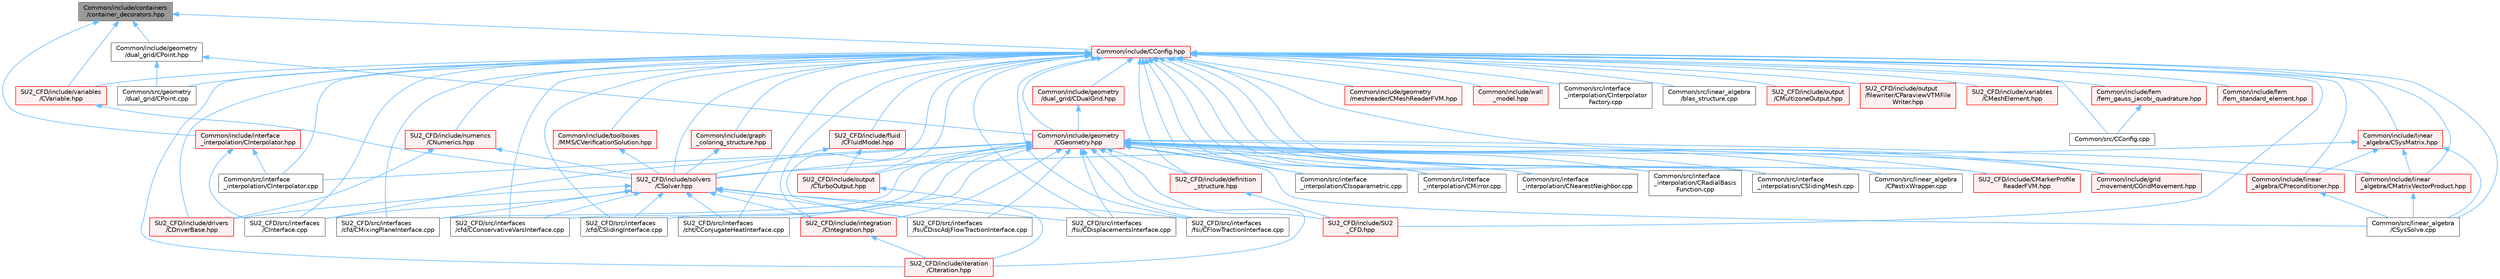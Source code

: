 digraph "Common/include/containers/container_decorators.hpp"
{
 // LATEX_PDF_SIZE
  bgcolor="transparent";
  edge [fontname=Helvetica,fontsize=10,labelfontname=Helvetica,labelfontsize=10];
  node [fontname=Helvetica,fontsize=10,shape=box,height=0.2,width=0.4];
  Node1 [id="Node000001",label="Common/include/containers\l/container_decorators.hpp",height=0.2,width=0.4,color="gray40", fillcolor="grey60", style="filled", fontcolor="black",tooltip="Collection of small classes that decorate C2DContainer to augment its functionality,..."];
  Node1 -> Node2 [id="edge1_Node000001_Node000002",dir="back",color="steelblue1",style="solid",tooltip=" "];
  Node2 [id="Node000002",label="Common/include/CConfig.hpp",height=0.2,width=0.4,color="red", fillcolor="#FFF0F0", style="filled",URL="$CConfig_8hpp.html",tooltip="All the information about the definition of the physical problem. The subroutines and functions are i..."];
  Node2 -> Node3 [id="edge2_Node000002_Node000003",dir="back",color="steelblue1",style="solid",tooltip=" "];
  Node3 [id="Node000003",label="Common/include/fem\l/fem_gauss_jacobi_quadrature.hpp",height=0.2,width=0.4,color="red", fillcolor="#FFF0F0", style="filled",URL="$fem__gauss__jacobi__quadrature_8hpp.html",tooltip="Headers of the functions to compute the integration points of the Gauss Jacobi quadrature rules...."];
  Node3 -> Node4 [id="edge3_Node000003_Node000004",dir="back",color="steelblue1",style="solid",tooltip=" "];
  Node4 [id="Node000004",label="Common/src/CConfig.cpp",height=0.2,width=0.4,color="grey40", fillcolor="white", style="filled",URL="$CConfig_8cpp.html",tooltip="Main file for managing the config file."];
  Node2 -> Node8 [id="edge4_Node000002_Node000008",dir="back",color="steelblue1",style="solid",tooltip=" "];
  Node8 [id="Node000008",label="Common/include/fem\l/fem_standard_element.hpp",height=0.2,width=0.4,color="red", fillcolor="#FFF0F0", style="filled",URL="$fem__standard__element_8hpp.html",tooltip="Headers of the main functions for the FEM standard elements. The functions are in the fem_standard_el..."];
  Node2 -> Node167 [id="edge5_Node000002_Node000167",dir="back",color="steelblue1",style="solid",tooltip=" "];
  Node167 [id="Node000167",label="Common/include/geometry\l/CGeometry.hpp",height=0.2,width=0.4,color="red", fillcolor="#FFF0F0", style="filled",URL="$CGeometry_8hpp.html",tooltip="Headers of the main subroutines for creating the geometrical structure. The subroutines and functions..."];
  Node167 -> Node178 [id="edge6_Node000167_Node000178",dir="back",color="steelblue1",style="solid",tooltip=" "];
  Node178 [id="Node000178",label="Common/include/grid\l_movement/CGridMovement.hpp",height=0.2,width=0.4,color="red", fillcolor="#FFF0F0", style="filled",URL="$CGridMovement_8hpp.html",tooltip="Headers of the CGridMovement class."];
  Node167 -> Node186 [id="edge7_Node000167_Node000186",dir="back",color="steelblue1",style="solid",tooltip=" "];
  Node186 [id="Node000186",label="Common/include/linear\l_algebra/CMatrixVectorProduct.hpp",height=0.2,width=0.4,color="red", fillcolor="#FFF0F0", style="filled",URL="$CMatrixVectorProduct_8hpp.html",tooltip="Headers for the classes related to sparse matrix-vector product wrappers. The actual operations are c..."];
  Node186 -> Node187 [id="edge8_Node000186_Node000187",dir="back",color="steelblue1",style="solid",tooltip=" "];
  Node187 [id="Node000187",label="Common/src/linear_algebra\l/CSysSolve.cpp",height=0.2,width=0.4,color="grey40", fillcolor="white", style="filled",URL="$CSysSolve_8cpp.html",tooltip="Main classes required for solving linear systems of equations."];
  Node167 -> Node188 [id="edge9_Node000167_Node000188",dir="back",color="steelblue1",style="solid",tooltip=" "];
  Node188 [id="Node000188",label="Common/include/linear\l_algebra/CPreconditioner.hpp",height=0.2,width=0.4,color="red", fillcolor="#FFF0F0", style="filled",URL="$CPreconditioner_8hpp.html",tooltip="Classes related to linear preconditioner wrappers. The actual operations are currently implemented mo..."];
  Node188 -> Node187 [id="edge10_Node000188_Node000187",dir="back",color="steelblue1",style="solid",tooltip=" "];
  Node167 -> Node190 [id="edge11_Node000167_Node000190",dir="back",color="steelblue1",style="solid",tooltip=" "];
  Node190 [id="Node000190",label="Common/src/interface\l_interpolation/CInterpolator.cpp",height=0.2,width=0.4,color="grey40", fillcolor="white", style="filled",URL="$CInterpolator_8cpp.html",tooltip="Definition of the base class for interface interpolation."];
  Node167 -> Node191 [id="edge12_Node000167_Node000191",dir="back",color="steelblue1",style="solid",tooltip=" "];
  Node191 [id="Node000191",label="Common/src/interface\l_interpolation/CIsoparametric.cpp",height=0.2,width=0.4,color="grey40", fillcolor="white", style="filled",URL="$CIsoparametric_8cpp.html",tooltip="Implementation isoparametric interpolation (using FE shape functions)."];
  Node167 -> Node192 [id="edge13_Node000167_Node000192",dir="back",color="steelblue1",style="solid",tooltip=" "];
  Node192 [id="Node000192",label="Common/src/interface\l_interpolation/CMirror.cpp",height=0.2,width=0.4,color="grey40", fillcolor="white", style="filled",URL="$CMirror_8cpp.html",tooltip="Implementation of mirror interpolation (conservative approach in FSI problems)."];
  Node167 -> Node193 [id="edge14_Node000167_Node000193",dir="back",color="steelblue1",style="solid",tooltip=" "];
  Node193 [id="Node000193",label="Common/src/interface\l_interpolation/CNearestNeighbor.cpp",height=0.2,width=0.4,color="grey40", fillcolor="white", style="filled",URL="$CNearestNeighbor_8cpp.html",tooltip="Implementation of nearest neighbor interpolation."];
  Node167 -> Node194 [id="edge15_Node000167_Node000194",dir="back",color="steelblue1",style="solid",tooltip=" "];
  Node194 [id="Node000194",label="Common/src/interface\l_interpolation/CRadialBasis\lFunction.cpp",height=0.2,width=0.4,color="grey40", fillcolor="white", style="filled",URL="$CRadialBasisFunction_8cpp.html",tooltip="Implementation of RBF interpolation."];
  Node167 -> Node195 [id="edge16_Node000167_Node000195",dir="back",color="steelblue1",style="solid",tooltip=" "];
  Node195 [id="Node000195",label="Common/src/interface\l_interpolation/CSlidingMesh.cpp",height=0.2,width=0.4,color="grey40", fillcolor="white", style="filled",URL="$CSlidingMesh_8cpp.html",tooltip="Implementation of sliding mesh interpolation."];
  Node167 -> Node196 [id="edge17_Node000167_Node000196",dir="back",color="steelblue1",style="solid",tooltip=" "];
  Node196 [id="Node000196",label="Common/src/linear_algebra\l/CPastixWrapper.cpp",height=0.2,width=0.4,color="grey40", fillcolor="white", style="filled",URL="$CPastixWrapper_8cpp.html",tooltip="An interface to the INRIA solver PaStiX (http://pastix.gforge.inria.fr/files/README-txt...."];
  Node167 -> Node187 [id="edge18_Node000167_Node000187",dir="back",color="steelblue1",style="solid",tooltip=" "];
  Node167 -> Node198 [id="edge19_Node000167_Node000198",dir="back",color="steelblue1",style="solid",tooltip=" "];
  Node198 [id="Node000198",label="SU2_CFD/include/CMarkerProfile\lReaderFVM.hpp",height=0.2,width=0.4,color="red", fillcolor="#FFF0F0", style="filled",URL="$CMarkerProfileReaderFVM_8hpp.html",tooltip="Header file for the class CMarkerProfileReaderFVM. The implementations are in the CMarkerProfileReade..."];
  Node167 -> Node12 [id="edge20_Node000167_Node000012",dir="back",color="steelblue1",style="solid",tooltip=" "];
  Node12 [id="Node000012",label="SU2_CFD/include/SU2\l_CFD.hpp",height=0.2,width=0.4,color="red", fillcolor="#FFF0F0", style="filled",URL="$SU2__CFD_8hpp.html",tooltip="Headers of the main subroutines of the code SU2_CFD. The subroutines and functions are in the SU2_CFD..."];
  Node167 -> Node14 [id="edge21_Node000167_Node000014",dir="back",color="steelblue1",style="solid",tooltip=" "];
  Node14 [id="Node000014",label="SU2_CFD/include/definition\l_structure.hpp",height=0.2,width=0.4,color="red", fillcolor="#FFF0F0", style="filled",URL="$definition__structure_8hpp.html",tooltip="Headers of the main subroutines used by SU2_CFD. The subroutines and functions are in the definition_..."];
  Node14 -> Node12 [id="edge22_Node000014_Node000012",dir="back",color="steelblue1",style="solid",tooltip=" "];
  Node167 -> Node38 [id="edge23_Node000167_Node000038",dir="back",color="steelblue1",style="solid",tooltip=" "];
  Node38 [id="Node000038",label="SU2_CFD/include/integration\l/CIntegration.hpp",height=0.2,width=0.4,color="red", fillcolor="#FFF0F0", style="filled",URL="$CIntegration_8hpp.html",tooltip="Declaration of the main routines to orchestrate space and time integration."];
  Node38 -> Node50 [id="edge24_Node000038_Node000050",dir="back",color="steelblue1",style="solid",tooltip=" "];
  Node50 [id="Node000050",label="SU2_CFD/include/iteration\l/CIteration.hpp",height=0.2,width=0.4,color="red", fillcolor="#FFF0F0", style="filled",URL="$CIteration_8hpp.html",tooltip="Headers of the iteration classes used by SU2_CFD. Each CIteration class represents an available physi..."];
  Node167 -> Node50 [id="edge25_Node000167_Node000050",dir="back",color="steelblue1",style="solid",tooltip=" "];
  Node167 -> Node203 [id="edge26_Node000167_Node000203",dir="back",color="steelblue1",style="solid",tooltip=" "];
  Node203 [id="Node000203",label="SU2_CFD/include/output\l/CTurboOutput.hpp",height=0.2,width=0.4,color="red", fillcolor="#FFF0F0", style="filled",URL="$CTurboOutput_8hpp.html",tooltip="Headers of the Turbomachinery Performance class."];
  Node203 -> Node50 [id="edge27_Node000203_Node000050",dir="back",color="steelblue1",style="solid",tooltip=" "];
  Node167 -> Node19 [id="edge28_Node000167_Node000019",dir="back",color="steelblue1",style="solid",tooltip=" "];
  Node19 [id="Node000019",label="SU2_CFD/include/solvers\l/CSolver.hpp",height=0.2,width=0.4,color="red", fillcolor="#FFF0F0", style="filled",URL="$CSolver_8hpp.html",tooltip="Headers of the CSolver class which is inherited by all of the other solvers."];
  Node19 -> Node30 [id="edge29_Node000019_Node000030",dir="back",color="steelblue1",style="solid",tooltip=" "];
  Node30 [id="Node000030",label="SU2_CFD/include/drivers\l/CDriverBase.hpp",height=0.2,width=0.4,color="red", fillcolor="#FFF0F0", style="filled",URL="$CDriverBase_8hpp.html",tooltip="Base class for all drivers."];
  Node19 -> Node38 [id="edge30_Node000019_Node000038",dir="back",color="steelblue1",style="solid",tooltip=" "];
  Node19 -> Node140 [id="edge31_Node000019_Node000140",dir="back",color="steelblue1",style="solid",tooltip=" "];
  Node140 [id="Node000140",label="SU2_CFD/src/interfaces\l/CInterface.cpp",height=0.2,width=0.4,color="grey40", fillcolor="white", style="filled",URL="$CInterface_8cpp.html",tooltip="Main subroutines for MPI transfer of information between zones."];
  Node19 -> Node141 [id="edge32_Node000019_Node000141",dir="back",color="steelblue1",style="solid",tooltip=" "];
  Node141 [id="Node000141",label="SU2_CFD/src/interfaces\l/cfd/CConservativeVarsInterface.cpp",height=0.2,width=0.4,color="grey40", fillcolor="white", style="filled",URL="$CConservativeVarsInterface_8cpp.html",tooltip="Declaration and inlines of the class to transfer conservative variables from a generic zone into anot..."];
  Node19 -> Node142 [id="edge33_Node000019_Node000142",dir="back",color="steelblue1",style="solid",tooltip=" "];
  Node142 [id="Node000142",label="SU2_CFD/src/interfaces\l/cfd/CMixingPlaneInterface.cpp",height=0.2,width=0.4,color="grey40", fillcolor="white", style="filled",URL="$CMixingPlaneInterface_8cpp.html",tooltip="Declaration and inlines of the class to transfer average variables needed for MixingPlane computation..."];
  Node19 -> Node143 [id="edge34_Node000019_Node000143",dir="back",color="steelblue1",style="solid",tooltip=" "];
  Node143 [id="Node000143",label="SU2_CFD/src/interfaces\l/cfd/CSlidingInterface.cpp",height=0.2,width=0.4,color="grey40", fillcolor="white", style="filled",URL="$CSlidingInterface_8cpp.html",tooltip="Declaration and inlines of the class to transfer conservative variables from a generic zone into anot..."];
  Node19 -> Node144 [id="edge35_Node000019_Node000144",dir="back",color="steelblue1",style="solid",tooltip=" "];
  Node144 [id="Node000144",label="SU2_CFD/src/interfaces\l/cht/CConjugateHeatInterface.cpp",height=0.2,width=0.4,color="grey40", fillcolor="white", style="filled",URL="$CConjugateHeatInterface_8cpp.html",tooltip="Declaration and inlines of the class to transfer temperature and heatflux density for conjugate heat ..."];
  Node19 -> Node145 [id="edge36_Node000019_Node000145",dir="back",color="steelblue1",style="solid",tooltip=" "];
  Node145 [id="Node000145",label="SU2_CFD/src/interfaces\l/fsi/CDiscAdjFlowTractionInterface.cpp",height=0.2,width=0.4,color="grey40", fillcolor="white", style="filled",URL="$CDiscAdjFlowTractionInterface_8cpp.html",tooltip="Declaration and inlines of the class to transfer flow tractions from a fluid zone into a structural z..."];
  Node19 -> Node146 [id="edge37_Node000019_Node000146",dir="back",color="steelblue1",style="solid",tooltip=" "];
  Node146 [id="Node000146",label="SU2_CFD/src/interfaces\l/fsi/CDisplacementsInterface.cpp",height=0.2,width=0.4,color="grey40", fillcolor="white", style="filled",URL="$CDisplacementsInterface_8cpp.html",tooltip="Main subroutines for transferring boundary displacements."];
  Node19 -> Node147 [id="edge38_Node000019_Node000147",dir="back",color="steelblue1",style="solid",tooltip=" "];
  Node147 [id="Node000147",label="SU2_CFD/src/interfaces\l/fsi/CFlowTractionInterface.cpp",height=0.2,width=0.4,color="grey40", fillcolor="white", style="filled",URL="$CFlowTractionInterface_8cpp.html",tooltip="Declaration and inlines of the class to transfer flow tractions from a fluid zone into a structural z..."];
  Node167 -> Node140 [id="edge39_Node000167_Node000140",dir="back",color="steelblue1",style="solid",tooltip=" "];
  Node167 -> Node141 [id="edge40_Node000167_Node000141",dir="back",color="steelblue1",style="solid",tooltip=" "];
  Node167 -> Node142 [id="edge41_Node000167_Node000142",dir="back",color="steelblue1",style="solid",tooltip=" "];
  Node167 -> Node143 [id="edge42_Node000167_Node000143",dir="back",color="steelblue1",style="solid",tooltip=" "];
  Node167 -> Node144 [id="edge43_Node000167_Node000144",dir="back",color="steelblue1",style="solid",tooltip=" "];
  Node167 -> Node145 [id="edge44_Node000167_Node000145",dir="back",color="steelblue1",style="solid",tooltip=" "];
  Node167 -> Node146 [id="edge45_Node000167_Node000146",dir="back",color="steelblue1",style="solid",tooltip=" "];
  Node167 -> Node147 [id="edge46_Node000167_Node000147",dir="back",color="steelblue1",style="solid",tooltip=" "];
  Node2 -> Node229 [id="edge47_Node000002_Node000229",dir="back",color="steelblue1",style="solid",tooltip=" "];
  Node229 [id="Node000229",label="Common/include/geometry\l/dual_grid/CDualGrid.hpp",height=0.2,width=0.4,color="red", fillcolor="#FFF0F0", style="filled",URL="$CDualGrid_8hpp.html",tooltip="Headers of the main subroutines for doing the complete dual grid structure. The subroutines and funct..."];
  Node229 -> Node167 [id="edge48_Node000229_Node000167",dir="back",color="steelblue1",style="solid",tooltip=" "];
  Node2 -> Node236 [id="edge49_Node000002_Node000236",dir="back",color="steelblue1",style="solid",tooltip=" "];
  Node236 [id="Node000236",label="Common/include/geometry\l/meshreader/CMeshReaderFVM.hpp",height=0.2,width=0.4,color="red", fillcolor="#FFF0F0", style="filled",URL="$CMeshReaderFVM_8hpp.html",tooltip="Header file for the class CMeshReaderFVM. The implementations are in the CMeshReaderFVM...."];
  Node2 -> Node246 [id="edge50_Node000002_Node000246",dir="back",color="steelblue1",style="solid",tooltip=" "];
  Node246 [id="Node000246",label="Common/include/graph\l_coloring_structure.hpp",height=0.2,width=0.4,color="red", fillcolor="#FFF0F0", style="filled",URL="$graph__coloring__structure_8hpp.html",tooltip="Include files and headers of the functions to carry out a coloring of a given graph...."];
  Node246 -> Node19 [id="edge51_Node000246_Node000019",dir="back",color="steelblue1",style="solid",tooltip=" "];
  Node2 -> Node178 [id="edge52_Node000002_Node000178",dir="back",color="steelblue1",style="solid",tooltip=" "];
  Node2 -> Node186 [id="edge53_Node000002_Node000186",dir="back",color="steelblue1",style="solid",tooltip=" "];
  Node2 -> Node188 [id="edge54_Node000002_Node000188",dir="back",color="steelblue1",style="solid",tooltip=" "];
  Node2 -> Node248 [id="edge55_Node000002_Node000248",dir="back",color="steelblue1",style="solid",tooltip=" "];
  Node248 [id="Node000248",label="Common/include/linear\l_algebra/CSysMatrix.hpp",height=0.2,width=0.4,color="red", fillcolor="#FFF0F0", style="filled",URL="$CSysMatrix_8hpp.html",tooltip="Declaration of the block-sparse matrix class. The implemtation is in CSysMatrix.cpp."];
  Node248 -> Node186 [id="edge56_Node000248_Node000186",dir="back",color="steelblue1",style="solid",tooltip=" "];
  Node248 -> Node188 [id="edge57_Node000248_Node000188",dir="back",color="steelblue1",style="solid",tooltip=" "];
  Node248 -> Node187 [id="edge58_Node000248_Node000187",dir="back",color="steelblue1",style="solid",tooltip=" "];
  Node248 -> Node19 [id="edge59_Node000248_Node000019",dir="back",color="steelblue1",style="solid",tooltip=" "];
  Node2 -> Node256 [id="edge60_Node000002_Node000256",dir="back",color="steelblue1",style="solid",tooltip=" "];
  Node256 [id="Node000256",label="Common/include/toolboxes\l/MMS/CVerificationSolution.hpp",height=0.2,width=0.4,color="red", fillcolor="#FFF0F0", style="filled",URL="$CVerificationSolution_8hpp.html",tooltip="Header file for the base class CVerificationSolution. The implementations are in the CVerificationSol..."];
  Node256 -> Node19 [id="edge61_Node000256_Node000019",dir="back",color="steelblue1",style="solid",tooltip=" "];
  Node2 -> Node282 [id="edge62_Node000002_Node000282",dir="back",color="steelblue1",style="solid",tooltip=" "];
  Node282 [id="Node000282",label="Common/include/wall\l_model.hpp",height=0.2,width=0.4,color="red", fillcolor="#FFF0F0", style="filled",URL="$wall__model_8hpp.html",tooltip="Headers for the wall model functions for large eddy simulations."];
  Node2 -> Node4 [id="edge63_Node000002_Node000004",dir="back",color="steelblue1",style="solid",tooltip=" "];
  Node2 -> Node284 [id="edge64_Node000002_Node000284",dir="back",color="steelblue1",style="solid",tooltip=" "];
  Node284 [id="Node000284",label="Common/src/geometry\l/dual_grid/CPoint.cpp",height=0.2,width=0.4,color="grey40", fillcolor="white", style="filled",URL="$CPoint_8cpp.html",tooltip="Main classes for defining the points of the dual grid."];
  Node2 -> Node190 [id="edge65_Node000002_Node000190",dir="back",color="steelblue1",style="solid",tooltip=" "];
  Node2 -> Node285 [id="edge66_Node000002_Node000285",dir="back",color="steelblue1",style="solid",tooltip=" "];
  Node285 [id="Node000285",label="Common/src/interface\l_interpolation/CInterpolator\lFactory.cpp",height=0.2,width=0.4,color="grey40", fillcolor="white", style="filled",URL="$CInterpolatorFactory_8cpp.html",tooltip="Factory to generate interpolator objects."];
  Node2 -> Node191 [id="edge67_Node000002_Node000191",dir="back",color="steelblue1",style="solid",tooltip=" "];
  Node2 -> Node192 [id="edge68_Node000002_Node000192",dir="back",color="steelblue1",style="solid",tooltip=" "];
  Node2 -> Node193 [id="edge69_Node000002_Node000193",dir="back",color="steelblue1",style="solid",tooltip=" "];
  Node2 -> Node194 [id="edge70_Node000002_Node000194",dir="back",color="steelblue1",style="solid",tooltip=" "];
  Node2 -> Node195 [id="edge71_Node000002_Node000195",dir="back",color="steelblue1",style="solid",tooltip=" "];
  Node2 -> Node196 [id="edge72_Node000002_Node000196",dir="back",color="steelblue1",style="solid",tooltip=" "];
  Node2 -> Node187 [id="edge73_Node000002_Node000187",dir="back",color="steelblue1",style="solid",tooltip=" "];
  Node2 -> Node286 [id="edge74_Node000002_Node000286",dir="back",color="steelblue1",style="solid",tooltip=" "];
  Node286 [id="Node000286",label="Common/src/linear_algebra\l/blas_structure.cpp",height=0.2,width=0.4,color="grey40", fillcolor="white", style="filled",URL="$blas__structure_8cpp.html",tooltip="Implementation of the functions that either simulate BLAS functionality or interface to an actual BLA..."];
  Node2 -> Node198 [id="edge75_Node000002_Node000198",dir="back",color="steelblue1",style="solid",tooltip=" "];
  Node2 -> Node12 [id="edge76_Node000002_Node000012",dir="back",color="steelblue1",style="solid",tooltip=" "];
  Node2 -> Node14 [id="edge77_Node000002_Node000014",dir="back",color="steelblue1",style="solid",tooltip=" "];
  Node2 -> Node30 [id="edge78_Node000002_Node000030",dir="back",color="steelblue1",style="solid",tooltip=" "];
  Node2 -> Node287 [id="edge79_Node000002_Node000287",dir="back",color="steelblue1",style="solid",tooltip=" "];
  Node287 [id="Node000287",label="SU2_CFD/include/fluid\l/CFluidModel.hpp",height=0.2,width=0.4,color="red", fillcolor="#FFF0F0", style="filled",URL="$CFluidModel_8hpp.html",tooltip="Defines the main fluid model class for thermophysical properties."];
  Node287 -> Node203 [id="edge80_Node000287_Node000203",dir="back",color="steelblue1",style="solid",tooltip=" "];
  Node287 -> Node19 [id="edge81_Node000287_Node000019",dir="back",color="steelblue1",style="solid",tooltip=" "];
  Node2 -> Node38 [id="edge82_Node000002_Node000038",dir="back",color="steelblue1",style="solid",tooltip=" "];
  Node2 -> Node50 [id="edge83_Node000002_Node000050",dir="back",color="steelblue1",style="solid",tooltip=" "];
  Node2 -> Node337 [id="edge84_Node000002_Node000337",dir="back",color="steelblue1",style="solid",tooltip=" "];
  Node337 [id="Node000337",label="SU2_CFD/include/numerics\l/CNumerics.hpp",height=0.2,width=0.4,color="red", fillcolor="#FFF0F0", style="filled",URL="$CNumerics_8hpp.html",tooltip="Declaration of the base numerics class, the implementation is in the CNumerics.cpp file."];
  Node337 -> Node30 [id="edge85_Node000337_Node000030",dir="back",color="steelblue1",style="solid",tooltip=" "];
  Node337 -> Node19 [id="edge86_Node000337_Node000019",dir="back",color="steelblue1",style="solid",tooltip=" "];
  Node2 -> Node223 [id="edge87_Node000002_Node000223",dir="back",color="steelblue1",style="solid",tooltip=" "];
  Node223 [id="Node000223",label="SU2_CFD/include/output\l/CMultizoneOutput.hpp",height=0.2,width=0.4,color="red", fillcolor="#FFF0F0", style="filled",URL="$CMultizoneOutput_8hpp.html",tooltip="Headers of the main subroutines for screen and history output in multizone problems."];
  Node2 -> Node203 [id="edge88_Node000002_Node000203",dir="back",color="steelblue1",style="solid",tooltip=" "];
  Node2 -> Node388 [id="edge89_Node000002_Node000388",dir="back",color="steelblue1",style="solid",tooltip=" "];
  Node388 [id="Node000388",label="SU2_CFD/include/output\l/filewriter/CParaviewVTMFile\lWriter.hpp",height=0.2,width=0.4,color="red", fillcolor="#FFF0F0", style="filled",URL="$CParaviewVTMFileWriter_8hpp.html",tooltip="Headers fo paraview binary file writer class."];
  Node2 -> Node19 [id="edge90_Node000002_Node000019",dir="back",color="steelblue1",style="solid",tooltip=" "];
  Node2 -> Node390 [id="edge91_Node000002_Node000390",dir="back",color="steelblue1",style="solid",tooltip=" "];
  Node390 [id="Node000390",label="SU2_CFD/include/variables\l/CMeshElement.hpp",height=0.2,width=0.4,color="red", fillcolor="#FFF0F0", style="filled",URL="$CMeshElement_8hpp.html",tooltip="Declaration and inlines of the class to define the variables of the mesh movement."];
  Node2 -> Node392 [id="edge92_Node000002_Node000392",dir="back",color="steelblue1",style="solid",tooltip=" "];
  Node392 [id="Node000392",label="SU2_CFD/include/variables\l/CVariable.hpp",height=0.2,width=0.4,color="red", fillcolor="#FFF0F0", style="filled",URL="$CVariable_8hpp.html",tooltip="Declaration and inlines of the parent class for defining problem variables, function definitions in f..."];
  Node392 -> Node19 [id="edge93_Node000392_Node000019",dir="back",color="steelblue1",style="solid",tooltip=" "];
  Node2 -> Node140 [id="edge94_Node000002_Node000140",dir="back",color="steelblue1",style="solid",tooltip=" "];
  Node2 -> Node141 [id="edge95_Node000002_Node000141",dir="back",color="steelblue1",style="solid",tooltip=" "];
  Node2 -> Node142 [id="edge96_Node000002_Node000142",dir="back",color="steelblue1",style="solid",tooltip=" "];
  Node2 -> Node143 [id="edge97_Node000002_Node000143",dir="back",color="steelblue1",style="solid",tooltip=" "];
  Node2 -> Node144 [id="edge98_Node000002_Node000144",dir="back",color="steelblue1",style="solid",tooltip=" "];
  Node2 -> Node145 [id="edge99_Node000002_Node000145",dir="back",color="steelblue1",style="solid",tooltip=" "];
  Node2 -> Node146 [id="edge100_Node000002_Node000146",dir="back",color="steelblue1",style="solid",tooltip=" "];
  Node2 -> Node147 [id="edge101_Node000002_Node000147",dir="back",color="steelblue1",style="solid",tooltip=" "];
  Node1 -> Node444 [id="edge102_Node000001_Node000444",dir="back",color="steelblue1",style="solid",tooltip=" "];
  Node444 [id="Node000444",label="Common/include/geometry\l/dual_grid/CPoint.hpp",height=0.2,width=0.4,color="grey40", fillcolor="white", style="filled",URL="$CPoint_8hpp.html",tooltip="Declaration of the point class that stores geometric and adjacency information for dual control volum..."];
  Node444 -> Node167 [id="edge103_Node000444_Node000167",dir="back",color="steelblue1",style="solid",tooltip=" "];
  Node444 -> Node284 [id="edge104_Node000444_Node000284",dir="back",color="steelblue1",style="solid",tooltip=" "];
  Node1 -> Node445 [id="edge105_Node000001_Node000445",dir="back",color="steelblue1",style="solid",tooltip=" "];
  Node445 [id="Node000445",label="Common/include/interface\l_interpolation/CInterpolator.hpp",height=0.2,width=0.4,color="red", fillcolor="#FFF0F0", style="filled",URL="$CInterpolator_8hpp.html",tooltip="Base class for multiphysics interpolation."];
  Node445 -> Node190 [id="edge106_Node000445_Node000190",dir="back",color="steelblue1",style="solid",tooltip=" "];
  Node445 -> Node140 [id="edge107_Node000445_Node000140",dir="back",color="steelblue1",style="solid",tooltip=" "];
  Node1 -> Node392 [id="edge108_Node000001_Node000392",dir="back",color="steelblue1",style="solid",tooltip=" "];
}
